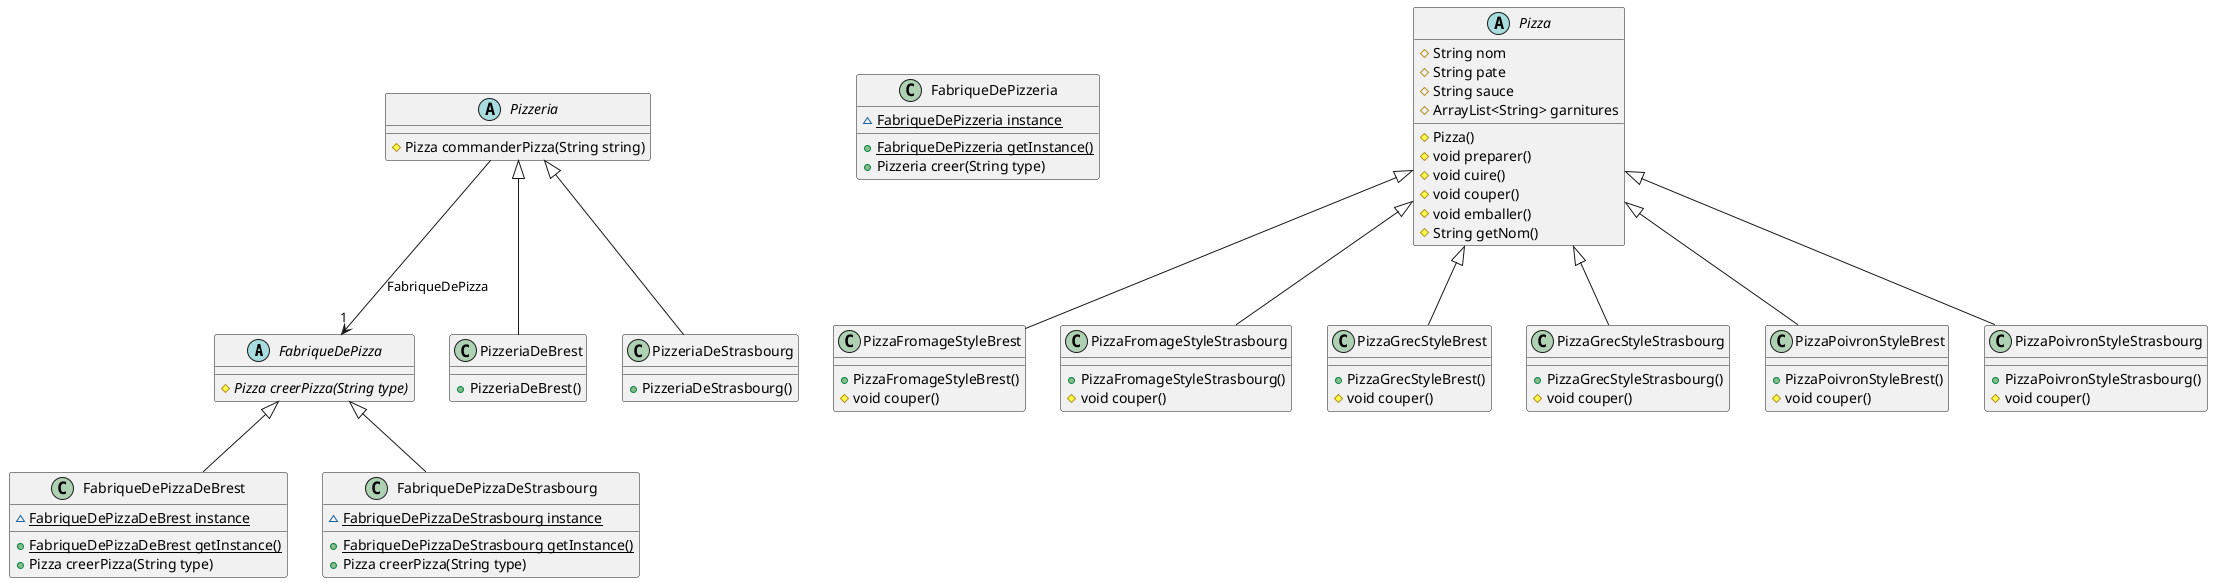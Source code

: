 @startuml
abstract class FabriqueDePizza [[java:tp3.FabriqueDePizza]] {
	#{abstract}Pizza creerPizza(String type)
}
class FabriqueDePizzaDeBrest [[java:tp3.FabriqueDePizzaDeBrest]] {
	~{static}FabriqueDePizzaDeBrest instance
	+{static}FabriqueDePizzaDeBrest getInstance()
	+Pizza creerPizza(String type)
}
abstract class FabriqueDePizza [[java:tp3.FabriqueDePizza]] {
}
FabriqueDePizza <|-- FabriqueDePizzaDeBrest
class FabriqueDePizzaDeStrasbourg [[java:tp3.FabriqueDePizzaDeStrasbourg]] {
	~{static}FabriqueDePizzaDeStrasbourg instance
	+{static}FabriqueDePizzaDeStrasbourg getInstance()
	+Pizza creerPizza(String type)
}
abstract class FabriqueDePizza [[java:tp3.FabriqueDePizza]] {
}
FabriqueDePizza <|-- FabriqueDePizzaDeStrasbourg
class FabriqueDePizzeria [[java:tp3.FabriqueDePizzeria]] {
	~{static}FabriqueDePizzeria instance
	+{static}FabriqueDePizzeria getInstance()
	+Pizzeria creer(String type)
}
abstract class Pizza [[java:tp3.Pizza]] {
	#String nom
	#String pate
	#String sauce
	#ArrayList<String> garnitures
	#Pizza()
	#void preparer()
	#void cuire()
	#void couper()
	#void emballer()
	#String getNom()
}
class PizzaFromageStyleBrest [[java:tp3.PizzaFromageStyleBrest]] {
	+PizzaFromageStyleBrest()
	#void couper()
}
abstract class Pizza [[java:tp3.Pizza]] {
}
Pizza <|-- PizzaFromageStyleBrest
class PizzaFromageStyleStrasbourg [[java:tp3.PizzaFromageStyleStrasbourg]] {
	+PizzaFromageStyleStrasbourg()
	#void couper()
}
abstract class Pizza [[java:tp3.Pizza]] {
}
Pizza <|-- PizzaFromageStyleStrasbourg
class PizzaGrecStyleBrest [[java:tp3.PizzaGrecStyleBrest]] {
	+PizzaGrecStyleBrest()
	#void couper()
}
abstract class Pizza [[java:tp3.Pizza]] {
}
Pizza <|-- PizzaGrecStyleBrest
class PizzaGrecStyleStrasbourg [[java:tp3.PizzaGrecStyleStrasbourg]] {
	+PizzaGrecStyleStrasbourg()
	#void couper()
}
abstract class Pizza [[java:tp3.Pizza]] {
}
Pizza <|-- PizzaGrecStyleStrasbourg
class PizzaPoivronStyleBrest [[java:tp3.PizzaPoivronStyleBrest]] {
	+PizzaPoivronStyleBrest()
	#void couper()
}
abstract class Pizza [[java:tp3.Pizza]] {
}
Pizza <|-- PizzaPoivronStyleBrest
class PizzaPoivronStyleStrasbourg [[java:tp3.PizzaPoivronStyleStrasbourg]] {
	+PizzaPoivronStyleStrasbourg()
	#void couper()
}
abstract class Pizza [[java:tp3.Pizza]] {
}
Pizza <|-- PizzaPoivronStyleStrasbourg
abstract class Pizzeria [[java:tp3.Pizzeria]] {
	#Pizza commanderPizza(String string)
}
abstract class FabriqueDePizza [[java:tp3.FabriqueDePizza]] {
}
Pizzeria --> "1" FabriqueDePizza : FabriqueDePizza
class PizzeriaDeBrest [[java:tp3.PizzeriaDeBrest]] {
	+PizzeriaDeBrest()
}
abstract class Pizzeria [[java:tp3.Pizzeria]] {
}
Pizzeria <|-- PizzeriaDeBrest
class PizzeriaDeStrasbourg [[java:tp3.PizzeriaDeStrasbourg]] {
	+PizzeriaDeStrasbourg()
}
abstract class Pizzeria [[java:tp3.Pizzeria]] {
}
Pizzeria <|-- PizzeriaDeStrasbourg
@enduml
